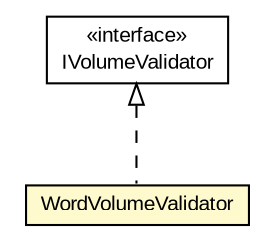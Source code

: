 #!/usr/local/bin/dot
#
# Class diagram 
# Generated by UMLGraph version R5_6-24-gf6e263 (http://www.umlgraph.org/)
#

digraph G {
	edge [fontname="arial",fontsize=10,labelfontname="arial",labelfontsize=10];
	node [fontname="arial",fontsize=10,shape=plaintext];
	nodesep=0.25;
	ranksep=0.5;
	// edu.arizona.biosemantics.semanticmarkup.io.validate.IVolumeValidator
	c147893 [label=<<table title="edu.arizona.biosemantics.semanticmarkup.io.validate.IVolumeValidator" border="0" cellborder="1" cellspacing="0" cellpadding="2" port="p" href="../IVolumeValidator.html">
		<tr><td><table border="0" cellspacing="0" cellpadding="1">
<tr><td align="center" balign="center"> &#171;interface&#187; </td></tr>
<tr><td align="center" balign="center"> IVolumeValidator </td></tr>
		</table></td></tr>
		</table>>, URL="../IVolumeValidator.html", fontname="arial", fontcolor="black", fontsize=10.0];
	// edu.arizona.biosemantics.semanticmarkup.io.validate.lib.WordVolumeValidator
	c147896 [label=<<table title="edu.arizona.biosemantics.semanticmarkup.io.validate.lib.WordVolumeValidator" border="0" cellborder="1" cellspacing="0" cellpadding="2" port="p" bgcolor="lemonChiffon" href="./WordVolumeValidator.html">
		<tr><td><table border="0" cellspacing="0" cellpadding="1">
<tr><td align="center" balign="center"> WordVolumeValidator </td></tr>
		</table></td></tr>
		</table>>, URL="./WordVolumeValidator.html", fontname="arial", fontcolor="black", fontsize=10.0];
	//edu.arizona.biosemantics.semanticmarkup.io.validate.lib.WordVolumeValidator implements edu.arizona.biosemantics.semanticmarkup.io.validate.IVolumeValidator
	c147893:p -> c147896:p [dir=back,arrowtail=empty,style=dashed];
}

